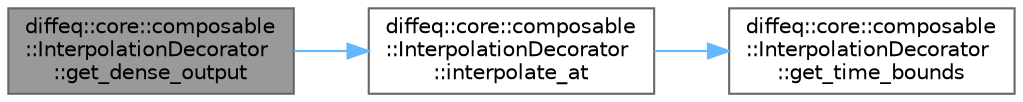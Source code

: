 digraph "diffeq::core::composable::InterpolationDecorator::get_dense_output"
{
 // LATEX_PDF_SIZE
  bgcolor="transparent";
  edge [fontname=Helvetica,fontsize=10,labelfontname=Helvetica,labelfontsize=10];
  node [fontname=Helvetica,fontsize=10,shape=box,height=0.2,width=0.4];
  rankdir="LR";
  Node1 [id="Node000001",label="diffeq::core::composable\l::InterpolationDecorator\l::get_dense_output",height=0.2,width=0.4,color="gray40", fillcolor="grey60", style="filled", fontcolor="black",tooltip="Get dense output over time interval."];
  Node1 -> Node2 [id="edge1_Node000001_Node000002",color="steelblue1",style="solid",tooltip=" "];
  Node2 [id="Node000002",label="diffeq::core::composable\l::InterpolationDecorator\l::interpolate_at",height=0.2,width=0.4,color="grey40", fillcolor="white", style="filled",URL="$classdiffeq_1_1core_1_1composable_1_1_interpolation_decorator.html#aa8f589e552b48a54f576d941cc048f03",tooltip="Get interpolated state at arbitrary time."];
  Node2 -> Node3 [id="edge2_Node000002_Node000003",color="steelblue1",style="solid",tooltip=" "];
  Node3 [id="Node000003",label="diffeq::core::composable\l::InterpolationDecorator\l::get_time_bounds",height=0.2,width=0.4,color="grey40", fillcolor="white", style="filled",URL="$classdiffeq_1_1core_1_1composable_1_1_interpolation_decorator.html#a4617df58b272ff0b5831d7932b3fd828",tooltip="Get time bounds of available history."];
}
